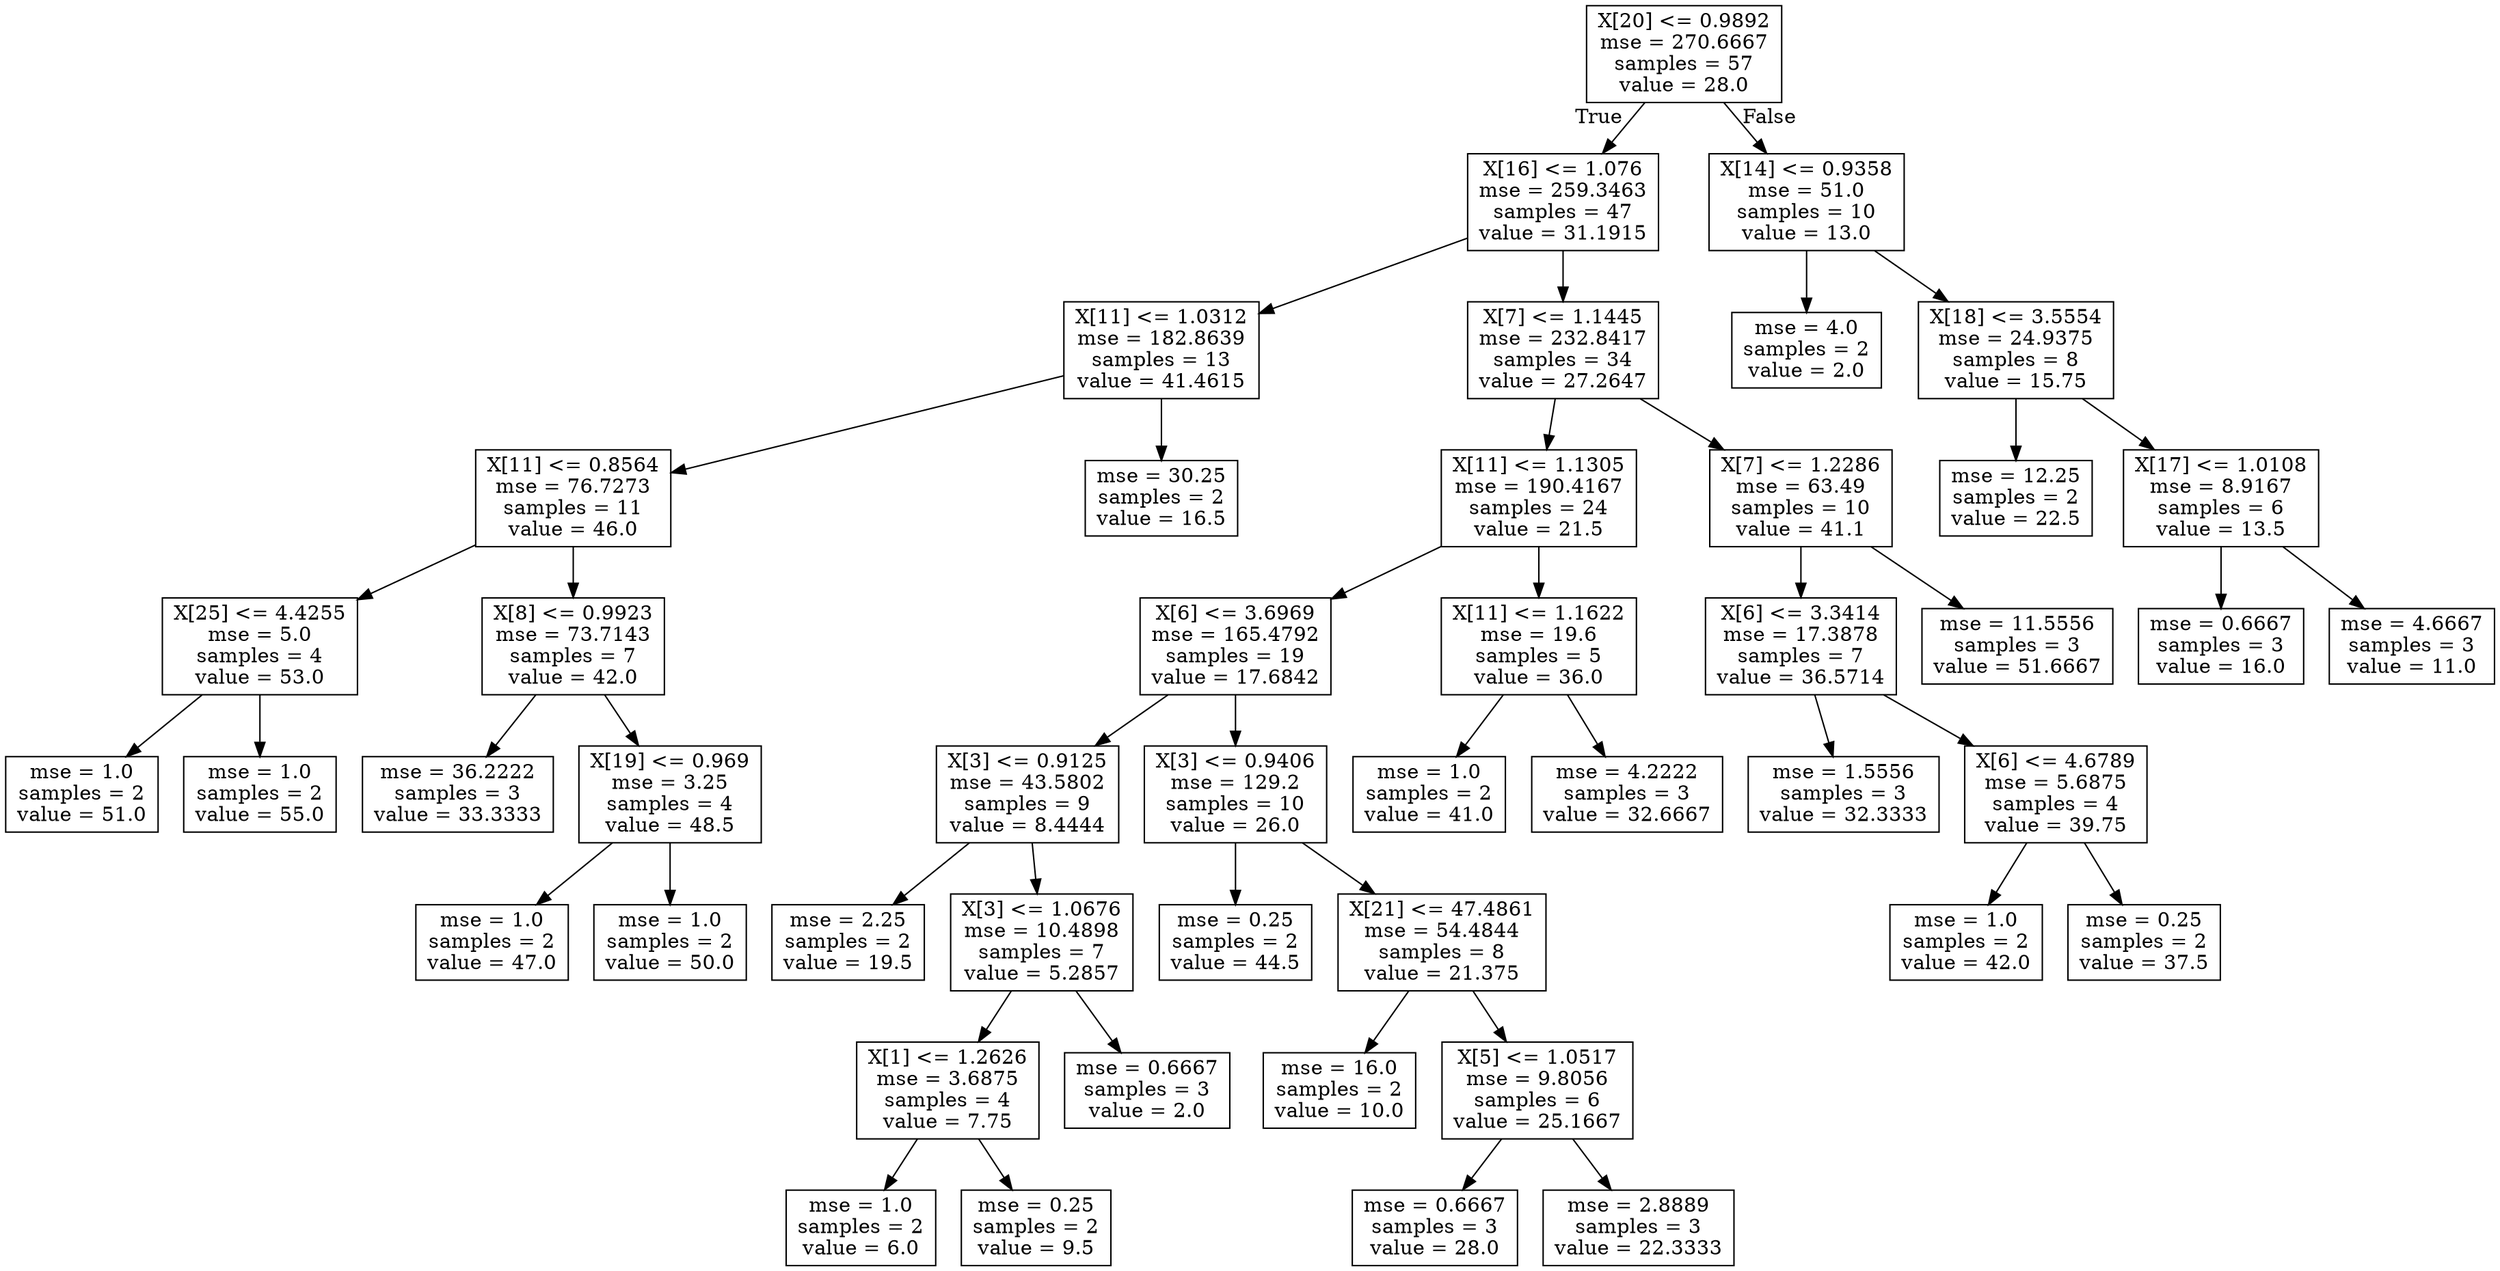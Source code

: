 digraph Tree {
node [shape=box] ;
0 [label="X[20] <= 0.9892\nmse = 270.6667\nsamples = 57\nvalue = 28.0"] ;
1 [label="X[16] <= 1.076\nmse = 259.3463\nsamples = 47\nvalue = 31.1915"] ;
0 -> 1 [labeldistance=2.5, labelangle=45, headlabel="True"] ;
2 [label="X[11] <= 1.0312\nmse = 182.8639\nsamples = 13\nvalue = 41.4615"] ;
1 -> 2 ;
3 [label="X[11] <= 0.8564\nmse = 76.7273\nsamples = 11\nvalue = 46.0"] ;
2 -> 3 ;
4 [label="X[25] <= 4.4255\nmse = 5.0\nsamples = 4\nvalue = 53.0"] ;
3 -> 4 ;
5 [label="mse = 1.0\nsamples = 2\nvalue = 51.0"] ;
4 -> 5 ;
6 [label="mse = 1.0\nsamples = 2\nvalue = 55.0"] ;
4 -> 6 ;
7 [label="X[8] <= 0.9923\nmse = 73.7143\nsamples = 7\nvalue = 42.0"] ;
3 -> 7 ;
8 [label="mse = 36.2222\nsamples = 3\nvalue = 33.3333"] ;
7 -> 8 ;
9 [label="X[19] <= 0.969\nmse = 3.25\nsamples = 4\nvalue = 48.5"] ;
7 -> 9 ;
10 [label="mse = 1.0\nsamples = 2\nvalue = 47.0"] ;
9 -> 10 ;
11 [label="mse = 1.0\nsamples = 2\nvalue = 50.0"] ;
9 -> 11 ;
12 [label="mse = 30.25\nsamples = 2\nvalue = 16.5"] ;
2 -> 12 ;
13 [label="X[7] <= 1.1445\nmse = 232.8417\nsamples = 34\nvalue = 27.2647"] ;
1 -> 13 ;
14 [label="X[11] <= 1.1305\nmse = 190.4167\nsamples = 24\nvalue = 21.5"] ;
13 -> 14 ;
15 [label="X[6] <= 3.6969\nmse = 165.4792\nsamples = 19\nvalue = 17.6842"] ;
14 -> 15 ;
16 [label="X[3] <= 0.9125\nmse = 43.5802\nsamples = 9\nvalue = 8.4444"] ;
15 -> 16 ;
17 [label="mse = 2.25\nsamples = 2\nvalue = 19.5"] ;
16 -> 17 ;
18 [label="X[3] <= 1.0676\nmse = 10.4898\nsamples = 7\nvalue = 5.2857"] ;
16 -> 18 ;
19 [label="X[1] <= 1.2626\nmse = 3.6875\nsamples = 4\nvalue = 7.75"] ;
18 -> 19 ;
20 [label="mse = 1.0\nsamples = 2\nvalue = 6.0"] ;
19 -> 20 ;
21 [label="mse = 0.25\nsamples = 2\nvalue = 9.5"] ;
19 -> 21 ;
22 [label="mse = 0.6667\nsamples = 3\nvalue = 2.0"] ;
18 -> 22 ;
23 [label="X[3] <= 0.9406\nmse = 129.2\nsamples = 10\nvalue = 26.0"] ;
15 -> 23 ;
24 [label="mse = 0.25\nsamples = 2\nvalue = 44.5"] ;
23 -> 24 ;
25 [label="X[21] <= 47.4861\nmse = 54.4844\nsamples = 8\nvalue = 21.375"] ;
23 -> 25 ;
26 [label="mse = 16.0\nsamples = 2\nvalue = 10.0"] ;
25 -> 26 ;
27 [label="X[5] <= 1.0517\nmse = 9.8056\nsamples = 6\nvalue = 25.1667"] ;
25 -> 27 ;
28 [label="mse = 0.6667\nsamples = 3\nvalue = 28.0"] ;
27 -> 28 ;
29 [label="mse = 2.8889\nsamples = 3\nvalue = 22.3333"] ;
27 -> 29 ;
30 [label="X[11] <= 1.1622\nmse = 19.6\nsamples = 5\nvalue = 36.0"] ;
14 -> 30 ;
31 [label="mse = 1.0\nsamples = 2\nvalue = 41.0"] ;
30 -> 31 ;
32 [label="mse = 4.2222\nsamples = 3\nvalue = 32.6667"] ;
30 -> 32 ;
33 [label="X[7] <= 1.2286\nmse = 63.49\nsamples = 10\nvalue = 41.1"] ;
13 -> 33 ;
34 [label="X[6] <= 3.3414\nmse = 17.3878\nsamples = 7\nvalue = 36.5714"] ;
33 -> 34 ;
35 [label="mse = 1.5556\nsamples = 3\nvalue = 32.3333"] ;
34 -> 35 ;
36 [label="X[6] <= 4.6789\nmse = 5.6875\nsamples = 4\nvalue = 39.75"] ;
34 -> 36 ;
37 [label="mse = 1.0\nsamples = 2\nvalue = 42.0"] ;
36 -> 37 ;
38 [label="mse = 0.25\nsamples = 2\nvalue = 37.5"] ;
36 -> 38 ;
39 [label="mse = 11.5556\nsamples = 3\nvalue = 51.6667"] ;
33 -> 39 ;
40 [label="X[14] <= 0.9358\nmse = 51.0\nsamples = 10\nvalue = 13.0"] ;
0 -> 40 [labeldistance=2.5, labelangle=-45, headlabel="False"] ;
41 [label="mse = 4.0\nsamples = 2\nvalue = 2.0"] ;
40 -> 41 ;
42 [label="X[18] <= 3.5554\nmse = 24.9375\nsamples = 8\nvalue = 15.75"] ;
40 -> 42 ;
43 [label="mse = 12.25\nsamples = 2\nvalue = 22.5"] ;
42 -> 43 ;
44 [label="X[17] <= 1.0108\nmse = 8.9167\nsamples = 6\nvalue = 13.5"] ;
42 -> 44 ;
45 [label="mse = 0.6667\nsamples = 3\nvalue = 16.0"] ;
44 -> 45 ;
46 [label="mse = 4.6667\nsamples = 3\nvalue = 11.0"] ;
44 -> 46 ;
}